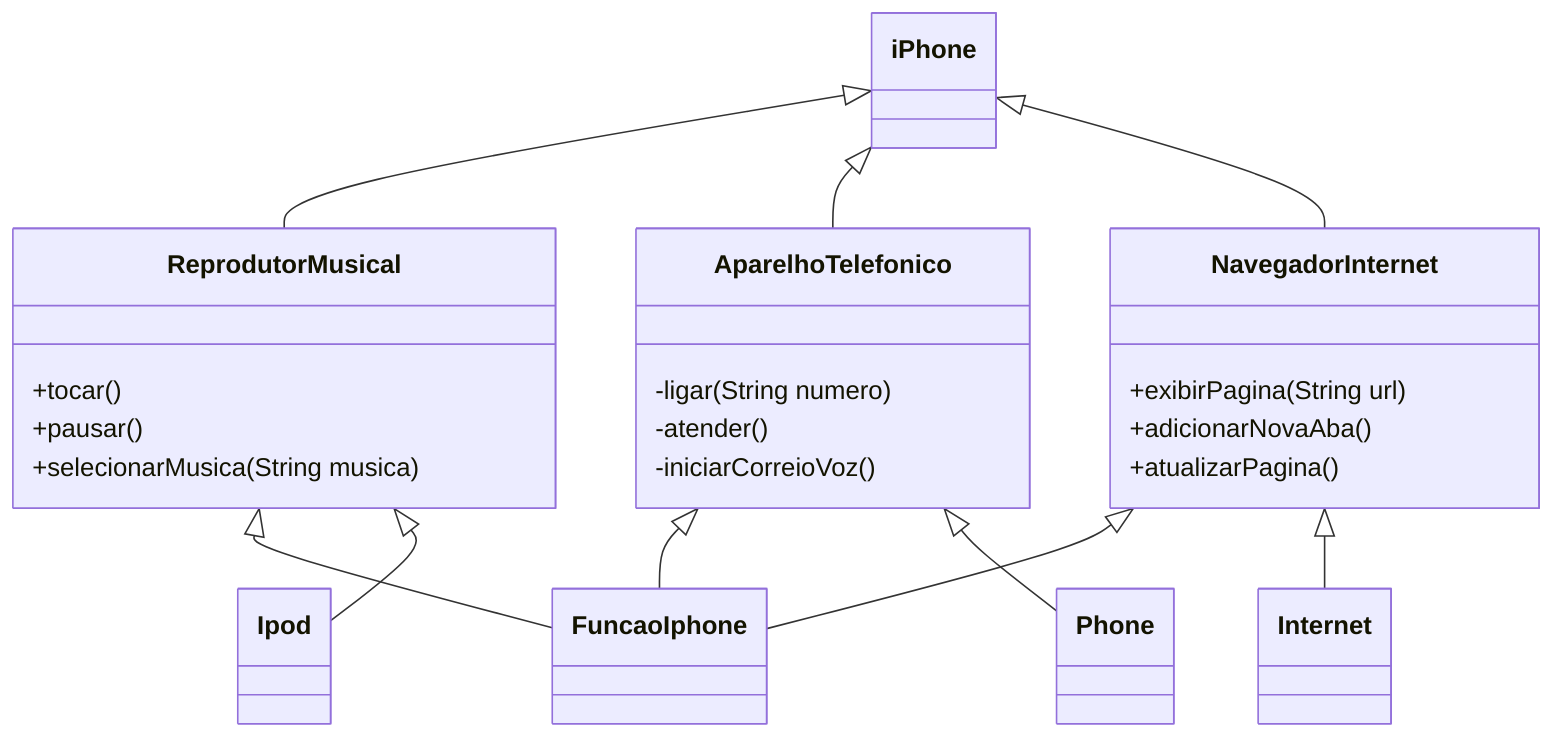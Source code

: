 classDiagram
    iPhone <|-- ReprodutorMusical
    iPhone <|-- AparelhoTelefonico
    iPhone <|-- NavegadorInternet
    AparelhoTelefonico<|-- FuncaoIphone
    NavegadorInternet<|-- FuncaoIphone
    ReprodutorMusical<|-- FuncaoIphone
    ReprodutorMusical<|-- Ipod
    AparelhoTelefonico<|-- Phone
    NavegadorInternet<|--Internet
   
    class ReprodutorMusical{
      +tocar()
      +pausar()
      +selecionarMusica(String musica)
    }
    class AparelhoTelefonico{
      -ligar(String numero)
      -atender()
      -iniciarCorreioVoz()
    }
    class NavegadorInternet{
      +exibirPagina(String url)
      +adicionarNovaAba()
      +atualizarPagina()
    }
    class FuncaoIphone{
      
    }